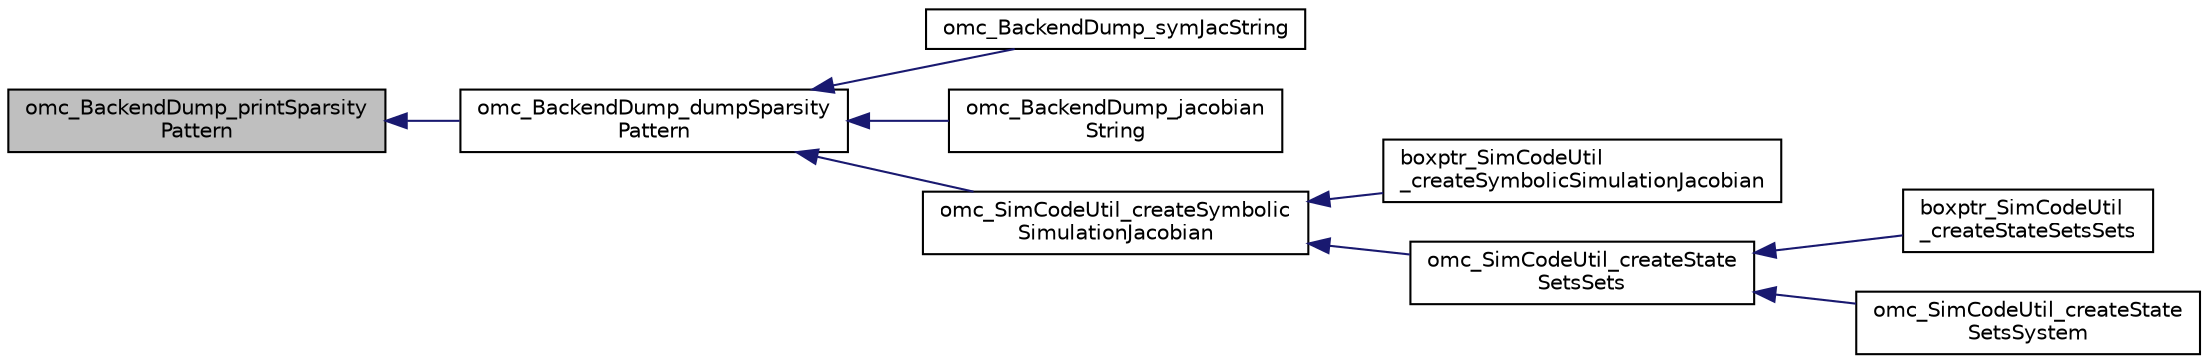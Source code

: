 digraph "omc_BackendDump_printSparsityPattern"
{
  edge [fontname="Helvetica",fontsize="10",labelfontname="Helvetica",labelfontsize="10"];
  node [fontname="Helvetica",fontsize="10",shape=record];
  rankdir="LR";
  Node5444 [label="omc_BackendDump_printSparsity\lPattern",height=0.2,width=0.4,color="black", fillcolor="grey75", style="filled", fontcolor="black"];
  Node5444 -> Node5445 [dir="back",color="midnightblue",fontsize="10",style="solid",fontname="Helvetica"];
  Node5445 [label="omc_BackendDump_dumpSparsity\lPattern",height=0.2,width=0.4,color="black", fillcolor="white", style="filled",URL="$df/df2/_backend_dump_8h.html#a69e2b870e858e4302aea72ba756dc4ef"];
  Node5445 -> Node5446 [dir="back",color="midnightblue",fontsize="10",style="solid",fontname="Helvetica"];
  Node5446 [label="omc_BackendDump_symJacString",height=0.2,width=0.4,color="black", fillcolor="white", style="filled",URL="$df/df2/_backend_dump_8h.html#a8f9dbc3516838432f1da360a5f3a90af"];
  Node5445 -> Node5447 [dir="back",color="midnightblue",fontsize="10",style="solid",fontname="Helvetica"];
  Node5447 [label="omc_BackendDump_jacobian\lString",height=0.2,width=0.4,color="black", fillcolor="white", style="filled",URL="$df/df2/_backend_dump_8h.html#ac420b1e648d03800bfe30ec70954f052"];
  Node5445 -> Node5448 [dir="back",color="midnightblue",fontsize="10",style="solid",fontname="Helvetica"];
  Node5448 [label="omc_SimCodeUtil_createSymbolic\lSimulationJacobian",height=0.2,width=0.4,color="black", fillcolor="white", style="filled",URL="$db/d13/_sim_code_util_8c.html#a38b4e27bf973c7bbc17461ee2d48b95e"];
  Node5448 -> Node5449 [dir="back",color="midnightblue",fontsize="10",style="solid",fontname="Helvetica"];
  Node5449 [label="boxptr_SimCodeUtil\l_createSymbolicSimulationJacobian",height=0.2,width=0.4,color="black", fillcolor="white", style="filled",URL="$db/d13/_sim_code_util_8c.html#ab0b10fd75486bb0bdd7c31f22de2ab33"];
  Node5448 -> Node5450 [dir="back",color="midnightblue",fontsize="10",style="solid",fontname="Helvetica"];
  Node5450 [label="omc_SimCodeUtil_createState\lSetsSets",height=0.2,width=0.4,color="black", fillcolor="white", style="filled",URL="$db/d13/_sim_code_util_8c.html#a78f684212ef6f94adb01588050cfe4a9"];
  Node5450 -> Node5451 [dir="back",color="midnightblue",fontsize="10",style="solid",fontname="Helvetica"];
  Node5451 [label="boxptr_SimCodeUtil\l_createStateSetsSets",height=0.2,width=0.4,color="black", fillcolor="white", style="filled",URL="$db/d13/_sim_code_util_8c.html#aadd239cf298b56d95cc1734b0f0e5216"];
  Node5450 -> Node5452 [dir="back",color="midnightblue",fontsize="10",style="solid",fontname="Helvetica"];
  Node5452 [label="omc_SimCodeUtil_createState\lSetsSystem",height=0.2,width=0.4,color="black", fillcolor="white", style="filled",URL="$db/d13/_sim_code_util_8c.html#a2b12719af43c5926e41e4e3836f1fc62"];
}
